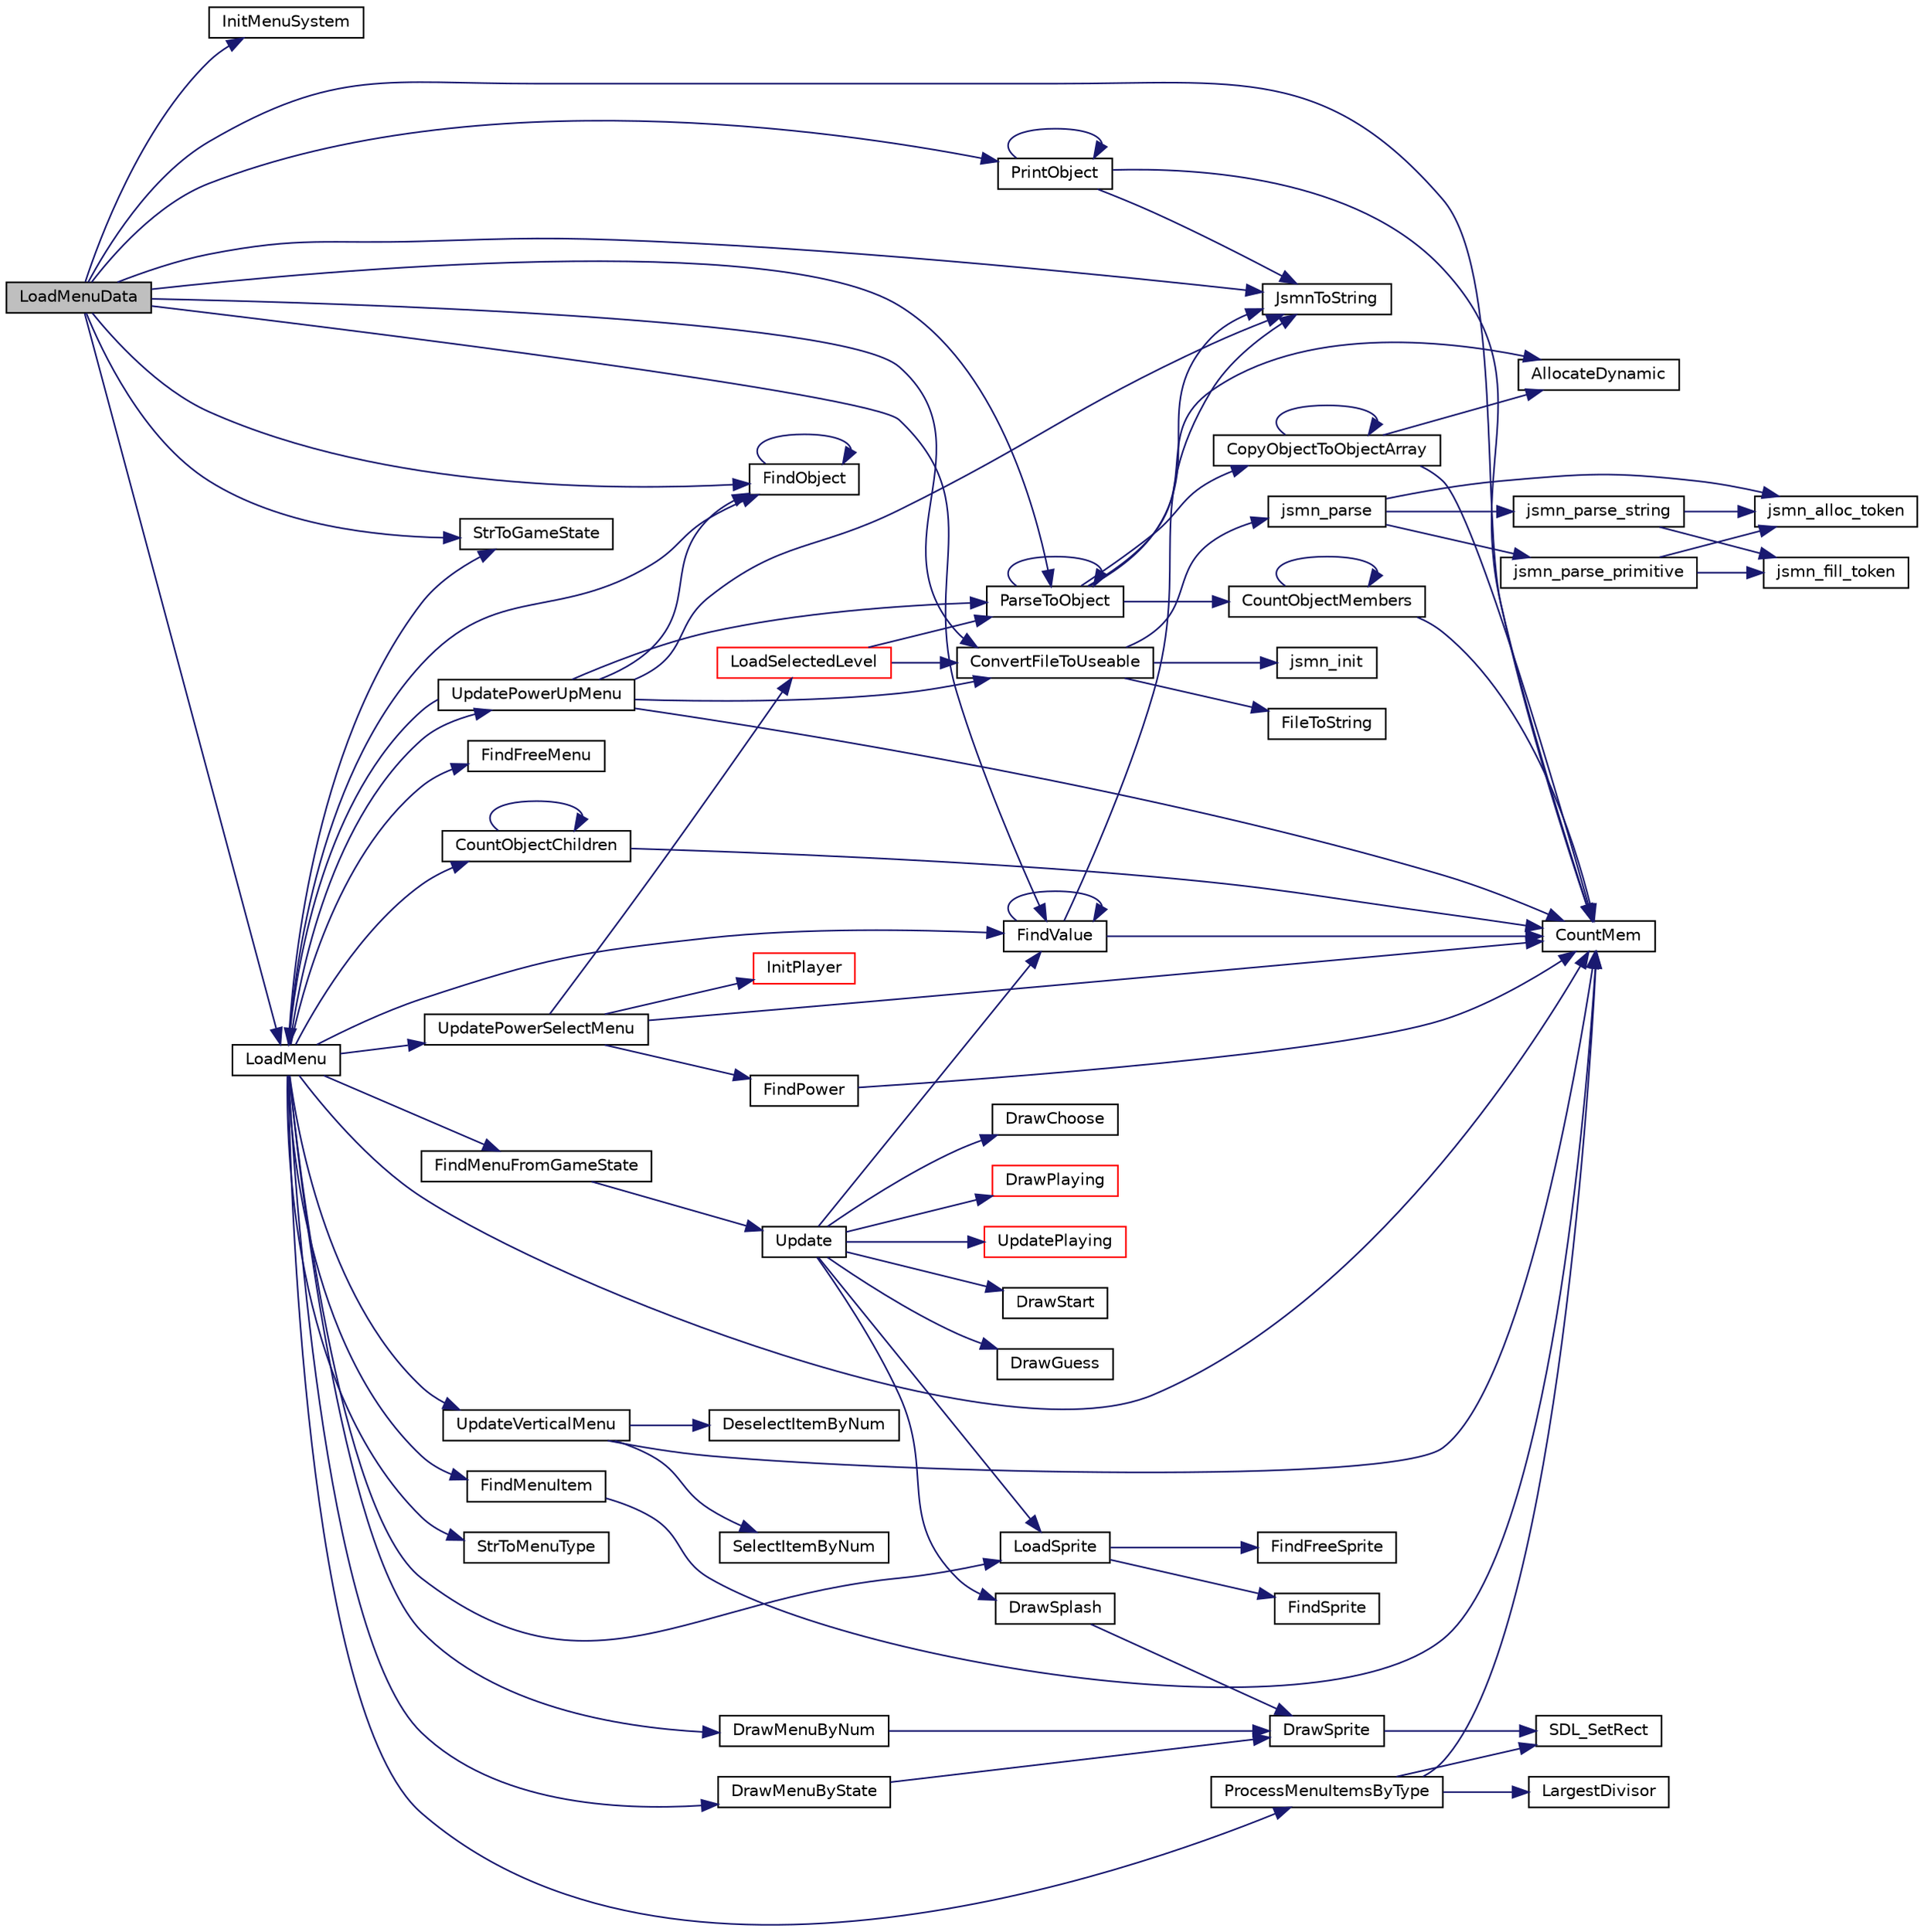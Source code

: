 digraph "LoadMenuData"
{
  edge [fontname="Helvetica",fontsize="10",labelfontname="Helvetica",labelfontsize="10"];
  node [fontname="Helvetica",fontsize="10",shape=record];
  rankdir="LR";
  Node1 [label="LoadMenuData",height=0.2,width=0.4,color="black", fillcolor="grey75", style="filled", fontcolor="black"];
  Node1 -> Node2 [color="midnightblue",fontsize="10",style="solid",fontname="Helvetica"];
  Node2 [label="InitMenuSystem",height=0.2,width=0.4,color="black", fillcolor="white", style="filled",URL="$menu_8c.html#a1c427a4122a85bc392880fdcf2a843ce"];
  Node1 -> Node3 [color="midnightblue",fontsize="10",style="solid",fontname="Helvetica"];
  Node3 [label="FindObject",height=0.2,width=0.4,color="black", fillcolor="white", style="filled",URL="$parseobject_8c.html#a0d7610fbd167c6f81519e6ab3403e3bd"];
  Node3 -> Node3 [color="midnightblue",fontsize="10",style="solid",fontname="Helvetica"];
  Node1 -> Node4 [color="midnightblue",fontsize="10",style="solid",fontname="Helvetica"];
  Node4 [label="CountMem",height=0.2,width=0.4,color="black", fillcolor="white", style="filled",URL="$globals_8h.html#ab5272b6a1f2bf961c7534ec91a243715"];
  Node1 -> Node5 [color="midnightblue",fontsize="10",style="solid",fontname="Helvetica"];
  Node5 [label="JsmnToString",height=0.2,width=0.4,color="black", fillcolor="white", style="filled",URL="$mystrings_8c.html#a78d7d9580e10b30e6409ebfeb29e5cfe"];
  Node1 -> Node6 [color="midnightblue",fontsize="10",style="solid",fontname="Helvetica"];
  Node6 [label="ConvertFileToUseable",height=0.2,width=0.4,color="black", fillcolor="white", style="filled",URL="$mystrings_8c.html#a496e2427daae7d276aa1c25bf7173f9b"];
  Node6 -> Node7 [color="midnightblue",fontsize="10",style="solid",fontname="Helvetica"];
  Node7 [label="jsmn_init",height=0.2,width=0.4,color="black", fillcolor="white", style="filled",URL="$jsmn_8c.html#a8d4a8b3ce5c3d600feea38615b5f9aa6"];
  Node6 -> Node8 [color="midnightblue",fontsize="10",style="solid",fontname="Helvetica"];
  Node8 [label="FileToString",height=0.2,width=0.4,color="black", fillcolor="white", style="filled",URL="$mystrings_8c.html#a641da0f4b770922d999f38d2d23b2ed6"];
  Node6 -> Node9 [color="midnightblue",fontsize="10",style="solid",fontname="Helvetica"];
  Node9 [label="jsmn_parse",height=0.2,width=0.4,color="black", fillcolor="white", style="filled",URL="$jsmn_8c.html#a774f985a9750a10c7e88304e30191e03"];
  Node9 -> Node10 [color="midnightblue",fontsize="10",style="solid",fontname="Helvetica"];
  Node10 [label="jsmn_alloc_token",height=0.2,width=0.4,color="black", fillcolor="white", style="filled",URL="$jsmn_8c.html#a0d7a964b95b65cd16699a355ede80394"];
  Node9 -> Node11 [color="midnightblue",fontsize="10",style="solid",fontname="Helvetica"];
  Node11 [label="jsmn_parse_string",height=0.2,width=0.4,color="black", fillcolor="white", style="filled",URL="$jsmn_8c.html#a568f184e45bb9718270088e1e05a4264"];
  Node11 -> Node10 [color="midnightblue",fontsize="10",style="solid",fontname="Helvetica"];
  Node11 -> Node12 [color="midnightblue",fontsize="10",style="solid",fontname="Helvetica"];
  Node12 [label="jsmn_fill_token",height=0.2,width=0.4,color="black", fillcolor="white", style="filled",URL="$jsmn_8c.html#a20b875e37a2a5c88888c6d80068715be"];
  Node9 -> Node13 [color="midnightblue",fontsize="10",style="solid",fontname="Helvetica"];
  Node13 [label="jsmn_parse_primitive",height=0.2,width=0.4,color="black", fillcolor="white", style="filled",URL="$jsmn_8c.html#a4d1f29464811e2bbf5506fbe5c7ee9de"];
  Node13 -> Node10 [color="midnightblue",fontsize="10",style="solid",fontname="Helvetica"];
  Node13 -> Node12 [color="midnightblue",fontsize="10",style="solid",fontname="Helvetica"];
  Node1 -> Node14 [color="midnightblue",fontsize="10",style="solid",fontname="Helvetica"];
  Node14 [label="ParseToObject",height=0.2,width=0.4,color="black", fillcolor="white", style="filled",URL="$parseobject_8c.html#abeb996817aa47a5e463a47275c897483"];
  Node14 -> Node14 [color="midnightblue",fontsize="10",style="solid",fontname="Helvetica"];
  Node14 -> Node5 [color="midnightblue",fontsize="10",style="solid",fontname="Helvetica"];
  Node14 -> Node15 [color="midnightblue",fontsize="10",style="solid",fontname="Helvetica"];
  Node15 [label="CopyObjectToObjectArray",height=0.2,width=0.4,color="black", fillcolor="white", style="filled",URL="$parseobject_8c.html#a66550ec5ad5119b002932431e1ce8578"];
  Node15 -> Node4 [color="midnightblue",fontsize="10",style="solid",fontname="Helvetica"];
  Node15 -> Node16 [color="midnightblue",fontsize="10",style="solid",fontname="Helvetica"];
  Node16 [label="AllocateDynamic",height=0.2,width=0.4,color="black", fillcolor="white", style="filled",URL="$globals_8h.html#a2263fb5e65c0597a8e4c35fa0c05e15d"];
  Node15 -> Node15 [color="midnightblue",fontsize="10",style="solid",fontname="Helvetica"];
  Node14 -> Node17 [color="midnightblue",fontsize="10",style="solid",fontname="Helvetica"];
  Node17 [label="CountObjectMembers",height=0.2,width=0.4,color="black", fillcolor="white", style="filled",URL="$parseobject_8c.html#aef0cb86d9b54e11206d154c369cb9a7e"];
  Node17 -> Node4 [color="midnightblue",fontsize="10",style="solid",fontname="Helvetica"];
  Node17 -> Node17 [color="midnightblue",fontsize="10",style="solid",fontname="Helvetica"];
  Node14 -> Node16 [color="midnightblue",fontsize="10",style="solid",fontname="Helvetica"];
  Node1 -> Node18 [color="midnightblue",fontsize="10",style="solid",fontname="Helvetica"];
  Node18 [label="PrintObject",height=0.2,width=0.4,color="black", fillcolor="white", style="filled",URL="$parseobject_8c.html#ae7d41e06515589776dc92961481d56ab"];
  Node18 -> Node4 [color="midnightblue",fontsize="10",style="solid",fontname="Helvetica"];
  Node18 -> Node5 [color="midnightblue",fontsize="10",style="solid",fontname="Helvetica"];
  Node18 -> Node18 [color="midnightblue",fontsize="10",style="solid",fontname="Helvetica"];
  Node1 -> Node19 [color="midnightblue",fontsize="10",style="solid",fontname="Helvetica"];
  Node19 [label="FindValue",height=0.2,width=0.4,color="black", fillcolor="white", style="filled",URL="$mystrings_8c.html#ac183085aec4f8b1867b5737aacb9c37f"];
  Node19 -> Node4 [color="midnightblue",fontsize="10",style="solid",fontname="Helvetica"];
  Node19 -> Node5 [color="midnightblue",fontsize="10",style="solid",fontname="Helvetica"];
  Node19 -> Node19 [color="midnightblue",fontsize="10",style="solid",fontname="Helvetica"];
  Node1 -> Node20 [color="midnightblue",fontsize="10",style="solid",fontname="Helvetica"];
  Node20 [label="LoadMenu",height=0.2,width=0.4,color="black", fillcolor="white", style="filled",URL="$menu_8c.html#a6f4a9eb4cd081c5b7a3e5e0475ed8437"];
  Node20 -> Node21 [color="midnightblue",fontsize="10",style="solid",fontname="Helvetica"];
  Node21 [label="FindFreeMenu",height=0.2,width=0.4,color="black", fillcolor="white", style="filled",URL="$menu_8c.html#a7cb8c357e2b15b9a01f236ff19382427"];
  Node20 -> Node3 [color="midnightblue",fontsize="10",style="solid",fontname="Helvetica"];
  Node20 -> Node19 [color="midnightblue",fontsize="10",style="solid",fontname="Helvetica"];
  Node20 -> Node22 [color="midnightblue",fontsize="10",style="solid",fontname="Helvetica"];
  Node22 [label="LoadSprite",height=0.2,width=0.4,color="black", fillcolor="white", style="filled",URL="$graphics_8c.html#a9ef47fe758affb875f01b07e551513c7"];
  Node22 -> Node23 [color="midnightblue",fontsize="10",style="solid",fontname="Helvetica"];
  Node23 [label="FindSprite",height=0.2,width=0.4,color="black", fillcolor="white", style="filled",URL="$graphics_8c.html#af4c49239d2f0e5306964c66be9553832"];
  Node22 -> Node24 [color="midnightblue",fontsize="10",style="solid",fontname="Helvetica"];
  Node24 [label="FindFreeSprite",height=0.2,width=0.4,color="black", fillcolor="white", style="filled",URL="$graphics_8c.html#a88a59e4cda72f43e47b635ed6c6a9f95"];
  Node20 -> Node25 [color="midnightblue",fontsize="10",style="solid",fontname="Helvetica"];
  Node25 [label="CountObjectChildren",height=0.2,width=0.4,color="black", fillcolor="white", style="filled",URL="$parseobject_8c.html#acaa82337937e66fae84e360325cabdc6"];
  Node25 -> Node4 [color="midnightblue",fontsize="10",style="solid",fontname="Helvetica"];
  Node25 -> Node25 [color="midnightblue",fontsize="10",style="solid",fontname="Helvetica"];
  Node20 -> Node26 [color="midnightblue",fontsize="10",style="solid",fontname="Helvetica"];
  Node26 [label="StrToGameState",height=0.2,width=0.4,color="black", fillcolor="white", style="filled",URL="$globals_8h.html#a295e14f293c2d135e244c6b9f417a447"];
  Node20 -> Node4 [color="midnightblue",fontsize="10",style="solid",fontname="Helvetica"];
  Node20 -> Node27 [color="midnightblue",fontsize="10",style="solid",fontname="Helvetica"];
  Node27 [label="FindMenuFromGameState",height=0.2,width=0.4,color="black", fillcolor="white", style="filled",URL="$menu_8c.html#a9cd9b0277a6a4e88c4c065e0efeb6192"];
  Node27 -> Node28 [color="midnightblue",fontsize="10",style="solid",fontname="Helvetica"];
  Node28 [label="Update",height=0.2,width=0.4,color="black", fillcolor="white", style="filled",URL="$game_8c.html#aec0783b5a136e042adcc47bae4fe5291"];
  Node28 -> Node19 [color="midnightblue",fontsize="10",style="solid",fontname="Helvetica"];
  Node28 -> Node22 [color="midnightblue",fontsize="10",style="solid",fontname="Helvetica"];
  Node28 -> Node29 [color="midnightblue",fontsize="10",style="solid",fontname="Helvetica"];
  Node29 [label="UpdatePlaying",height=0.2,width=0.4,color="red", fillcolor="white", style="filled",URL="$game_8c.html#a3ddcf597916a7185f18d493a51684845"];
  Node28 -> Node30 [color="midnightblue",fontsize="10",style="solid",fontname="Helvetica"];
  Node30 [label="DrawSplash",height=0.2,width=0.4,color="black", fillcolor="white", style="filled",URL="$game_8c.html#addfb0717b9d4923ffd6ca6a879a24d8a"];
  Node30 -> Node31 [color="midnightblue",fontsize="10",style="solid",fontname="Helvetica"];
  Node31 [label="DrawSprite",height=0.2,width=0.4,color="black", fillcolor="white", style="filled",URL="$graphics_8c.html#a17fde33b1d856d825920d633285aec6e"];
  Node31 -> Node32 [color="midnightblue",fontsize="10",style="solid",fontname="Helvetica"];
  Node32 [label="SDL_SetRect",height=0.2,width=0.4,color="black", fillcolor="white", style="filled",URL="$graphics_8c.html#af04a9f3481d89afc13d2e2e0a621fad6"];
  Node28 -> Node33 [color="midnightblue",fontsize="10",style="solid",fontname="Helvetica"];
  Node33 [label="DrawStart",height=0.2,width=0.4,color="black", fillcolor="white", style="filled",URL="$game_8c.html#a649bc00af241211bb527b38ea5100f35"];
  Node28 -> Node34 [color="midnightblue",fontsize="10",style="solid",fontname="Helvetica"];
  Node34 [label="DrawGuess",height=0.2,width=0.4,color="black", fillcolor="white", style="filled",URL="$game_8c.html#a3d1af84dd28675b906294f461ba1eacd"];
  Node28 -> Node35 [color="midnightblue",fontsize="10",style="solid",fontname="Helvetica"];
  Node35 [label="DrawChoose",height=0.2,width=0.4,color="black", fillcolor="white", style="filled",URL="$game_8c.html#aa4fdce6f0033a5f2bfc633e9d5edc55a"];
  Node28 -> Node36 [color="midnightblue",fontsize="10",style="solid",fontname="Helvetica"];
  Node36 [label="DrawPlaying",height=0.2,width=0.4,color="red", fillcolor="white", style="filled",URL="$game_8c.html#a3d331e84879ecaad643c10c9b0a74164"];
  Node20 -> Node37 [color="midnightblue",fontsize="10",style="solid",fontname="Helvetica"];
  Node37 [label="FindMenuItem",height=0.2,width=0.4,color="black", fillcolor="white", style="filled",URL="$menu_8c.html#af50d4e67c36ed63b1b84befc82d8ac8a"];
  Node37 -> Node4 [color="midnightblue",fontsize="10",style="solid",fontname="Helvetica"];
  Node20 -> Node38 [color="midnightblue",fontsize="10",style="solid",fontname="Helvetica"];
  Node38 [label="ProcessMenuItemsByType",height=0.2,width=0.4,color="black", fillcolor="white", style="filled",URL="$menu_8c.html#ac633a4b1666d690b51d887d296c9e3d2"];
  Node38 -> Node4 [color="midnightblue",fontsize="10",style="solid",fontname="Helvetica"];
  Node38 -> Node32 [color="midnightblue",fontsize="10",style="solid",fontname="Helvetica"];
  Node38 -> Node39 [color="midnightblue",fontsize="10",style="solid",fontname="Helvetica"];
  Node39 [label="LargestDivisor",height=0.2,width=0.4,color="black", fillcolor="white", style="filled",URL="$globals_8h.html#a9aa87727325e75d1590d911602eab803"];
  Node20 -> Node40 [color="midnightblue",fontsize="10",style="solid",fontname="Helvetica"];
  Node40 [label="StrToMenuType",height=0.2,width=0.4,color="black", fillcolor="white", style="filled",URL="$menu_8c.html#a7d08e8b15cd91ee8dfc2acfcf9c7ca8d"];
  Node20 -> Node41 [color="midnightblue",fontsize="10",style="solid",fontname="Helvetica"];
  Node41 [label="UpdateVerticalMenu",height=0.2,width=0.4,color="black", fillcolor="white", style="filled",URL="$menu_8c.html#a5db349f6528f6875243365dfb9d9a7f1"];
  Node41 -> Node42 [color="midnightblue",fontsize="10",style="solid",fontname="Helvetica"];
  Node42 [label="DeselectItemByNum",height=0.2,width=0.4,color="black", fillcolor="white", style="filled",URL="$menu_8c.html#a4e4ef9cbfcd4be548e989655712272a1"];
  Node41 -> Node43 [color="midnightblue",fontsize="10",style="solid",fontname="Helvetica"];
  Node43 [label="SelectItemByNum",height=0.2,width=0.4,color="black", fillcolor="white", style="filled",URL="$menu_8c.html#a6d1957abbc96c1fae5a5baee797eb4b8"];
  Node41 -> Node4 [color="midnightblue",fontsize="10",style="solid",fontname="Helvetica"];
  Node20 -> Node44 [color="midnightblue",fontsize="10",style="solid",fontname="Helvetica"];
  Node44 [label="DrawMenuByNum",height=0.2,width=0.4,color="black", fillcolor="white", style="filled",URL="$menu_8c.html#ad2751e2bba6d6da7cf3658079447e629"];
  Node44 -> Node31 [color="midnightblue",fontsize="10",style="solid",fontname="Helvetica"];
  Node20 -> Node45 [color="midnightblue",fontsize="10",style="solid",fontname="Helvetica"];
  Node45 [label="UpdatePowerUpMenu",height=0.2,width=0.4,color="black", fillcolor="white", style="filled",URL="$menu_8c.html#aa9b02df49523b8c264f21ea4022db35c"];
  Node45 -> Node4 [color="midnightblue",fontsize="10",style="solid",fontname="Helvetica"];
  Node45 -> Node3 [color="midnightblue",fontsize="10",style="solid",fontname="Helvetica"];
  Node45 -> Node6 [color="midnightblue",fontsize="10",style="solid",fontname="Helvetica"];
  Node45 -> Node5 [color="midnightblue",fontsize="10",style="solid",fontname="Helvetica"];
  Node45 -> Node14 [color="midnightblue",fontsize="10",style="solid",fontname="Helvetica"];
  Node45 -> Node20 [color="midnightblue",fontsize="10",style="solid",fontname="Helvetica"];
  Node20 -> Node46 [color="midnightblue",fontsize="10",style="solid",fontname="Helvetica"];
  Node46 [label="DrawMenuByState",height=0.2,width=0.4,color="black", fillcolor="white", style="filled",URL="$menu_8c.html#a07e521149cdeaef92a6ba4c82945f7ca"];
  Node46 -> Node31 [color="midnightblue",fontsize="10",style="solid",fontname="Helvetica"];
  Node20 -> Node47 [color="midnightblue",fontsize="10",style="solid",fontname="Helvetica"];
  Node47 [label="UpdatePowerSelectMenu",height=0.2,width=0.4,color="black", fillcolor="white", style="filled",URL="$menu_8c.html#a5c05034491d908bb3ac48a67be87d300"];
  Node47 -> Node4 [color="midnightblue",fontsize="10",style="solid",fontname="Helvetica"];
  Node47 -> Node48 [color="midnightblue",fontsize="10",style="solid",fontname="Helvetica"];
  Node48 [label="FindPower",height=0.2,width=0.4,color="black", fillcolor="white", style="filled",URL="$parsepowerup_8c.html#a94356a5fdd8b29d6a5fa2b730266275e"];
  Node48 -> Node4 [color="midnightblue",fontsize="10",style="solid",fontname="Helvetica"];
  Node47 -> Node49 [color="midnightblue",fontsize="10",style="solid",fontname="Helvetica"];
  Node49 [label="LoadSelectedLevel",height=0.2,width=0.4,color="red", fillcolor="white", style="filled",URL="$game_8c.html#ae4bccf3c8c8b60d039485212d07c6489"];
  Node49 -> Node6 [color="midnightblue",fontsize="10",style="solid",fontname="Helvetica"];
  Node49 -> Node14 [color="midnightblue",fontsize="10",style="solid",fontname="Helvetica"];
  Node47 -> Node50 [color="midnightblue",fontsize="10",style="solid",fontname="Helvetica"];
  Node50 [label="InitPlayer",height=0.2,width=0.4,color="red", fillcolor="white", style="filled",URL="$player_8c.html#ab1e3218036977e006ae6fd1f66c16ae4"];
  Node1 -> Node26 [color="midnightblue",fontsize="10",style="solid",fontname="Helvetica"];
}
